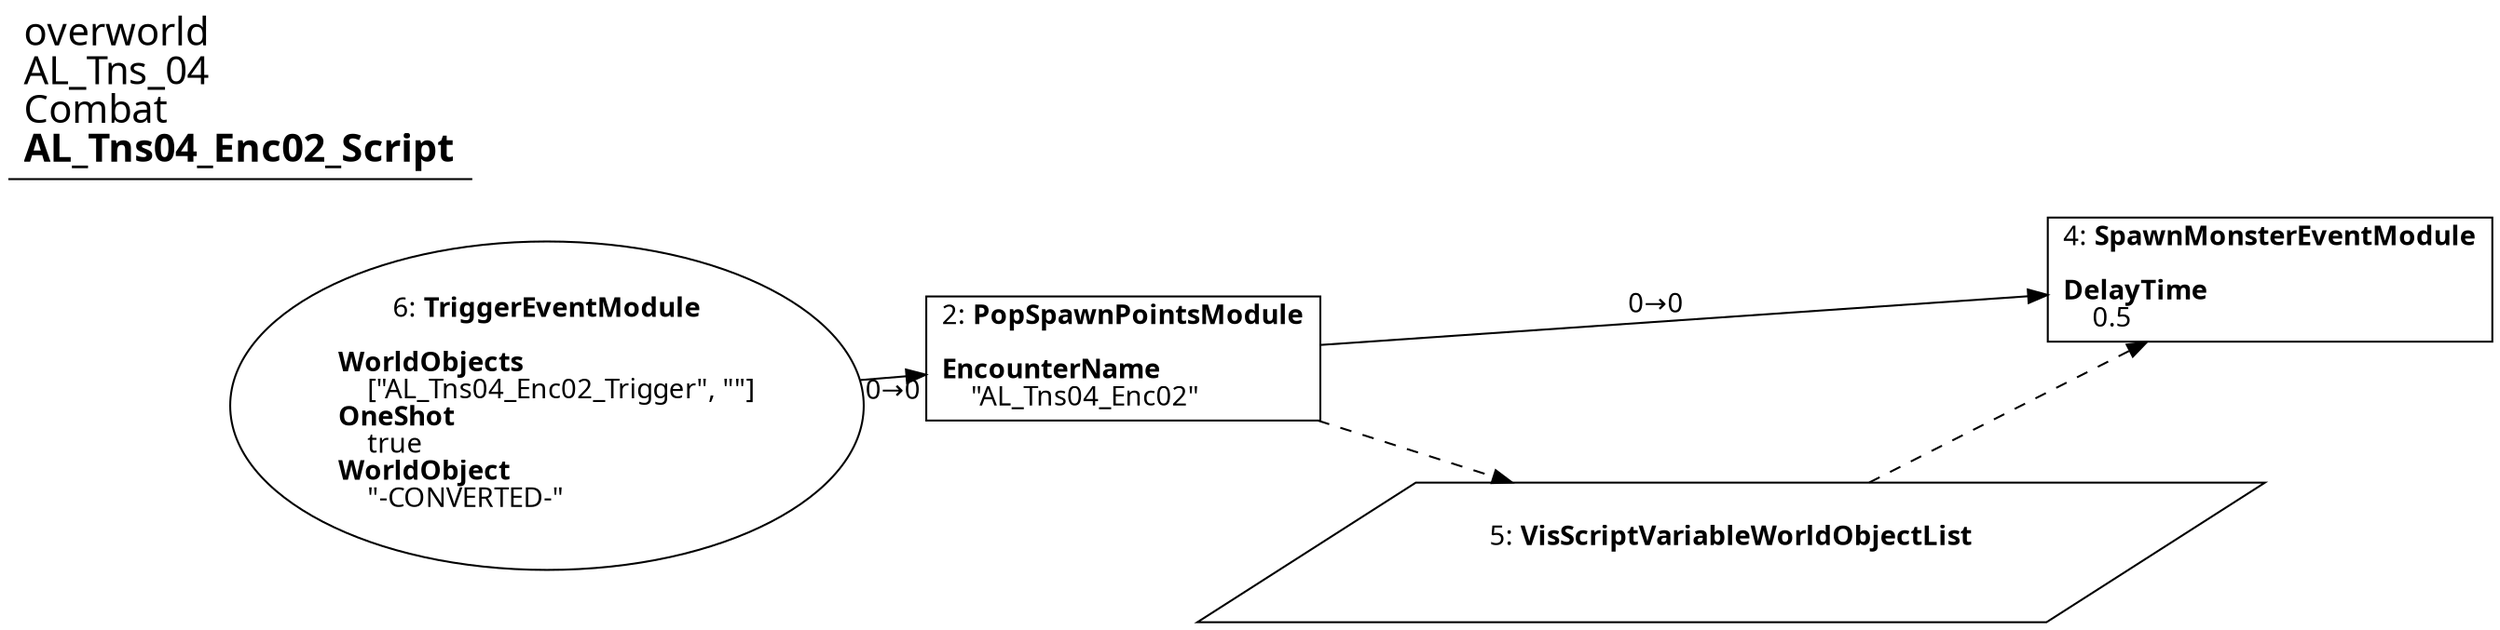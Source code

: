 digraph {
    layout = fdp;
    overlap = prism;
    sep = "+16";
    splines = spline;

    node [ shape = box ];

    graph [ fontname = "Segoe UI" ];
    node [ fontname = "Segoe UI" ];
    edge [ fontname = "Segoe UI" ];

    2 [ label = <2: <b>PopSpawnPointsModule</b><br/><br/><b>EncounterName</b><br align="left"/>    &quot;AL_Tns04_Enc02&quot;<br align="left"/>> ];
    2 [ pos = "0.342,-0.116000004!" ];
    2 -> 4 [ label = "0→0" ];
    2 -> 5 [ style = dashed ];

    4 [ label = <4: <b>SpawnMonsterEventModule</b><br/><br/><b>DelayTime</b><br align="left"/>    0.5<br align="left"/>> ];
    4 [ pos = "0.81700003,-0.116000004!" ];
    5 -> 4 [ style = dashed ];

    5 [ label = <5: <b>VisScriptVariableWorldObjectList</b><br/><br/>> ];
    5 [ shape = parallelogram ]
    5 [ pos = "0.586,-0.21300001!" ];

    6 [ label = <6: <b>TriggerEventModule</b><br/><br/><b>WorldObjects</b><br align="left"/>    [&quot;AL_Tns04_Enc02_Trigger&quot;, &quot;&quot;]<br align="left"/><b>OneShot</b><br align="left"/>    true<br align="left"/><b>WorldObject</b><br align="left"/>    &quot;-CONVERTED-&quot;<br align="left"/>> ];
    6 [ shape = oval ]
    6 [ pos = "0.10300001,-0.116000004!" ];
    6 -> 2 [ label = "0→0" ];

    title [ pos = "0.102000006,-0.115!" ];
    title [ shape = underline ];
    title [ label = <<font point-size="20">overworld<br align="left"/>AL_Tns_04<br align="left"/>Combat<br align="left"/><b>AL_Tns04_Enc02_Script</b><br align="left"/></font>> ];
}
